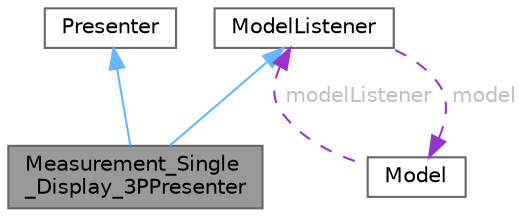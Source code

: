 digraph "Measurement_Single_Display_3PPresenter"
{
 // LATEX_PDF_SIZE
  bgcolor="transparent";
  edge [fontname=Helvetica,fontsize=10,labelfontname=Helvetica,labelfontsize=10];
  node [fontname=Helvetica,fontsize=10,shape=box,height=0.2,width=0.4];
  Node1 [id="Node000001",label="Measurement_Single\l_Display_3PPresenter",height=0.2,width=0.4,color="gray40", fillcolor="grey60", style="filled", fontcolor="black",tooltip=" "];
  Node2 -> Node1 [id="edge1_Node000001_Node000002",dir="back",color="steelblue1",style="solid",tooltip=" "];
  Node2 [id="Node000002",label="Presenter",height=0.2,width=0.4,color="gray40", fillcolor="white", style="filled",tooltip=" "];
  Node3 -> Node1 [id="edge2_Node000001_Node000003",dir="back",color="steelblue1",style="solid",tooltip=" "];
  Node3 [id="Node000003",label="ModelListener",height=0.2,width=0.4,color="gray40", fillcolor="white", style="filled",URL="$class_model_listener.html",tooltip=" "];
  Node4 -> Node3 [id="edge3_Node000003_Node000004",dir="back",color="darkorchid3",style="dashed",tooltip=" ",label=" model",fontcolor="grey" ];
  Node4 [id="Node000004",label="Model",height=0.2,width=0.4,color="gray40", fillcolor="white", style="filled",URL="$class_model.html",tooltip=" "];
  Node3 -> Node4 [id="edge4_Node000004_Node000003",dir="back",color="darkorchid3",style="dashed",tooltip=" ",label=" modelListener",fontcolor="grey" ];
}
